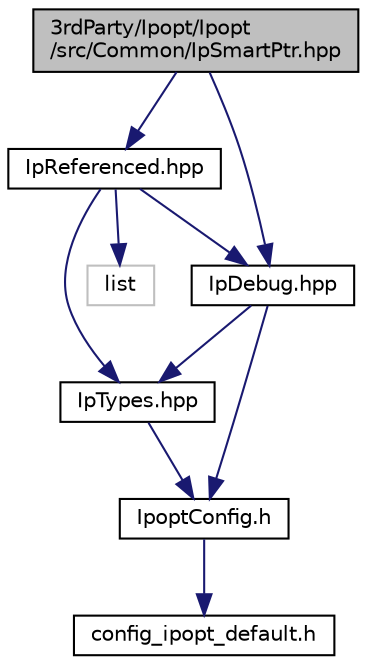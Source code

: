 digraph "3rdParty/Ipopt/Ipopt/src/Common/IpSmartPtr.hpp"
{
  edge [fontname="Helvetica",fontsize="10",labelfontname="Helvetica",labelfontsize="10"];
  node [fontname="Helvetica",fontsize="10",shape=record];
  Node0 [label="3rdParty/Ipopt/Ipopt\l/src/Common/IpSmartPtr.hpp",height=0.2,width=0.4,color="black", fillcolor="grey75", style="filled", fontcolor="black"];
  Node0 -> Node1 [color="midnightblue",fontsize="10",style="solid",fontname="Helvetica"];
  Node1 [label="IpReferenced.hpp",height=0.2,width=0.4,color="black", fillcolor="white", style="filled",URL="$d4/dd6/_ipopt_2src_2_common_2_ip_referenced_8hpp.html"];
  Node1 -> Node2 [color="midnightblue",fontsize="10",style="solid",fontname="Helvetica"];
  Node2 [label="IpTypes.hpp",height=0.2,width=0.4,color="black", fillcolor="white", style="filled",URL="$d4/da2/_ipopt_2src_2_common_2_ip_types_8hpp.html"];
  Node2 -> Node3 [color="midnightblue",fontsize="10",style="solid",fontname="Helvetica"];
  Node3 [label="IpoptConfig.h",height=0.2,width=0.4,color="black", fillcolor="white", style="filled",URL="$d5/d96/_ipopt_2src_2_common_2_ipopt_config_8h.html"];
  Node3 -> Node4 [color="midnightblue",fontsize="10",style="solid",fontname="Helvetica"];
  Node4 [label="config_ipopt_default.h",height=0.2,width=0.4,color="black", fillcolor="white", style="filled",URL="$d9/dad/config__ipopt__default_8h.html"];
  Node1 -> Node5 [color="midnightblue",fontsize="10",style="solid",fontname="Helvetica"];
  Node5 [label="IpDebug.hpp",height=0.2,width=0.4,color="black", fillcolor="white", style="filled",URL="$d0/d5e/_ipopt_2src_2_common_2_ip_debug_8hpp.html"];
  Node5 -> Node3 [color="midnightblue",fontsize="10",style="solid",fontname="Helvetica"];
  Node5 -> Node2 [color="midnightblue",fontsize="10",style="solid",fontname="Helvetica"];
  Node1 -> Node6 [color="midnightblue",fontsize="10",style="solid",fontname="Helvetica"];
  Node6 [label="list",height=0.2,width=0.4,color="grey75", fillcolor="white", style="filled"];
  Node0 -> Node5 [color="midnightblue",fontsize="10",style="solid",fontname="Helvetica"];
}
